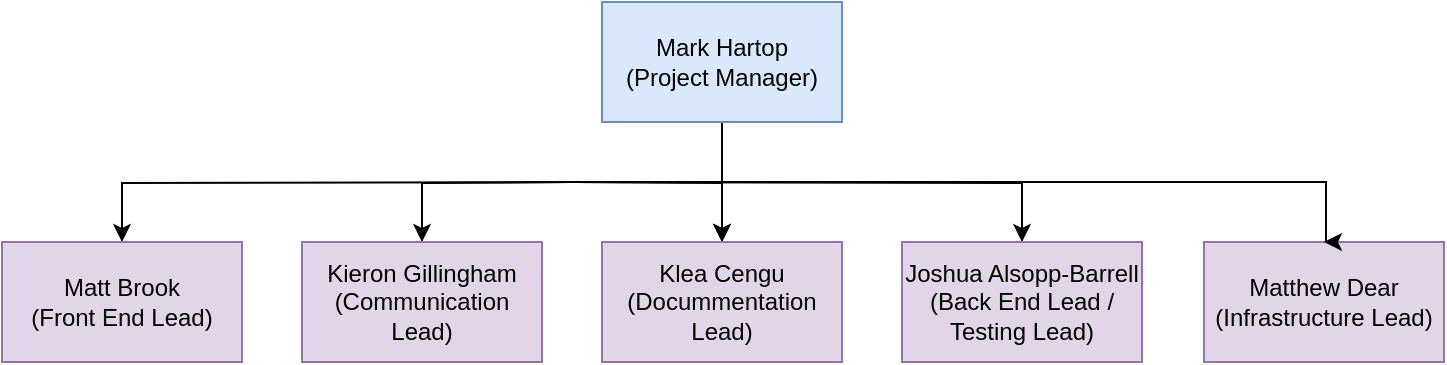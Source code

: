 <mxfile version="14.5.1" type="device"><diagram id="lWIV1k4LD6kOrjFCOHZz" name="Page-1"><mxGraphModel dx="1086" dy="806" grid="1" gridSize="10" guides="1" tooltips="1" connect="1" arrows="1" fold="1" page="1" pageScale="1" pageWidth="827" pageHeight="1169" math="0" shadow="0"><root><mxCell id="0"/><mxCell id="1" parent="0"/><mxCell id="I_qMbyZMufkbVO69rVbN-1" value="Matthew Dear&lt;br&gt;(Infrastructure Lead)" style="rounded=0;whiteSpace=wrap;html=1;fillColor=#e1d5e7;strokeColor=#9673a6;" parent="1" vertex="1"><mxGeometry x="654" y="140" width="120" height="60" as="geometry"/></mxCell><mxCell id="I_qMbyZMufkbVO69rVbN-8" style="edgeStyle=orthogonalEdgeStyle;rounded=0;orthogonalLoop=1;jettySize=auto;html=1;exitX=0.5;exitY=1;exitDx=0;exitDy=0;entryX=0.5;entryY=0;entryDx=0;entryDy=0;" parent="1" target="I_qMbyZMufkbVO69rVbN-4" edge="1"><mxGeometry relative="1" as="geometry"><mxPoint x="338.5" y="110" as="sourcePoint"/></mxGeometry></mxCell><mxCell id="I_qMbyZMufkbVO69rVbN-9" style="edgeStyle=orthogonalEdgeStyle;rounded=0;orthogonalLoop=1;jettySize=auto;html=1;exitX=0.5;exitY=1;exitDx=0;exitDy=0;entryX=0.5;entryY=0;entryDx=0;entryDy=0;" parent="1" target="I_qMbyZMufkbVO69rVbN-5" edge="1"><mxGeometry relative="1" as="geometry"><mxPoint x="338.5" y="110" as="sourcePoint"/></mxGeometry></mxCell><mxCell id="I_qMbyZMufkbVO69rVbN-10" style="edgeStyle=orthogonalEdgeStyle;rounded=0;orthogonalLoop=1;jettySize=auto;html=1;exitX=0.5;exitY=1;exitDx=0;exitDy=0;entryX=0.5;entryY=0;entryDx=0;entryDy=0;" parent="1" target="I_qMbyZMufkbVO69rVbN-6" edge="1"><mxGeometry relative="1" as="geometry"><mxPoint x="338.5" y="110" as="sourcePoint"/></mxGeometry></mxCell><mxCell id="I_qMbyZMufkbVO69rVbN-11" style="edgeStyle=orthogonalEdgeStyle;rounded=0;orthogonalLoop=1;jettySize=auto;html=1;exitX=0.5;exitY=1;exitDx=0;exitDy=0;entryX=0.5;entryY=0;entryDx=0;entryDy=0;" parent="1" target="I_qMbyZMufkbVO69rVbN-3" edge="1"><mxGeometry relative="1" as="geometry"><mxPoint x="338.5" y="110" as="sourcePoint"/></mxGeometry></mxCell><mxCell id="alhuPCPWQzzAFwzs2WzK-1" style="edgeStyle=orthogonalEdgeStyle;rounded=0;orthogonalLoop=1;jettySize=auto;html=1;exitX=0.5;exitY=1;exitDx=0;exitDy=0;entryX=0.5;entryY=0;entryDx=0;entryDy=0;" parent="1" target="I_qMbyZMufkbVO69rVbN-1" edge="1"><mxGeometry relative="1" as="geometry"><mxPoint x="338.5" y="110" as="sourcePoint"/><Array as="points"><mxPoint x="715" y="110"/></Array></mxGeometry></mxCell><mxCell id="alhuPCPWQzzAFwzs2WzK-2" style="edgeStyle=orthogonalEdgeStyle;rounded=0;orthogonalLoop=1;jettySize=auto;html=1;exitX=0.5;exitY=1;exitDx=0;exitDy=0;entryX=0.5;entryY=0;entryDx=0;entryDy=0;" parent="1" source="I_qMbyZMufkbVO69rVbN-2" target="I_qMbyZMufkbVO69rVbN-5" edge="1"><mxGeometry relative="1" as="geometry"/></mxCell><mxCell id="I_qMbyZMufkbVO69rVbN-2" value="Mark Hartop&lt;br&gt;(Project Manager)" style="rounded=0;whiteSpace=wrap;html=1;fillColor=#dae8fc;strokeColor=#6c8ebf;" parent="1" vertex="1"><mxGeometry x="353" y="20" width="120" height="60" as="geometry"/></mxCell><mxCell id="I_qMbyZMufkbVO69rVbN-3" value="Matt Brook&lt;br&gt;(Front End Lead)" style="rounded=0;whiteSpace=wrap;html=1;fillColor=#e1d5e7;strokeColor=#9673a6;" parent="1" vertex="1"><mxGeometry x="53" y="140" width="120" height="60" as="geometry"/></mxCell><mxCell id="I_qMbyZMufkbVO69rVbN-4" value="Kieron Gillingham&lt;br&gt;(Communication Lead)" style="rounded=0;whiteSpace=wrap;html=1;fillColor=#e1d5e7;strokeColor=#9673a6;" parent="1" vertex="1"><mxGeometry x="203" y="140" width="120" height="60" as="geometry"/></mxCell><mxCell id="I_qMbyZMufkbVO69rVbN-5" value="Klea Cengu&lt;br&gt;(Docummentation Lead)" style="rounded=0;whiteSpace=wrap;html=1;fillColor=#e1d5e7;strokeColor=#9673a6;" parent="1" vertex="1"><mxGeometry x="353" y="140" width="120" height="60" as="geometry"/></mxCell><mxCell id="I_qMbyZMufkbVO69rVbN-6" value="Joshua Alsopp-Barrell&lt;br&gt;(Back End Lead / Testing Lead)" style="rounded=0;whiteSpace=wrap;html=1;fillColor=#e1d5e7;strokeColor=#9673a6;" parent="1" vertex="1"><mxGeometry x="503" y="140" width="120" height="60" as="geometry"/></mxCell></root></mxGraphModel></diagram></mxfile>